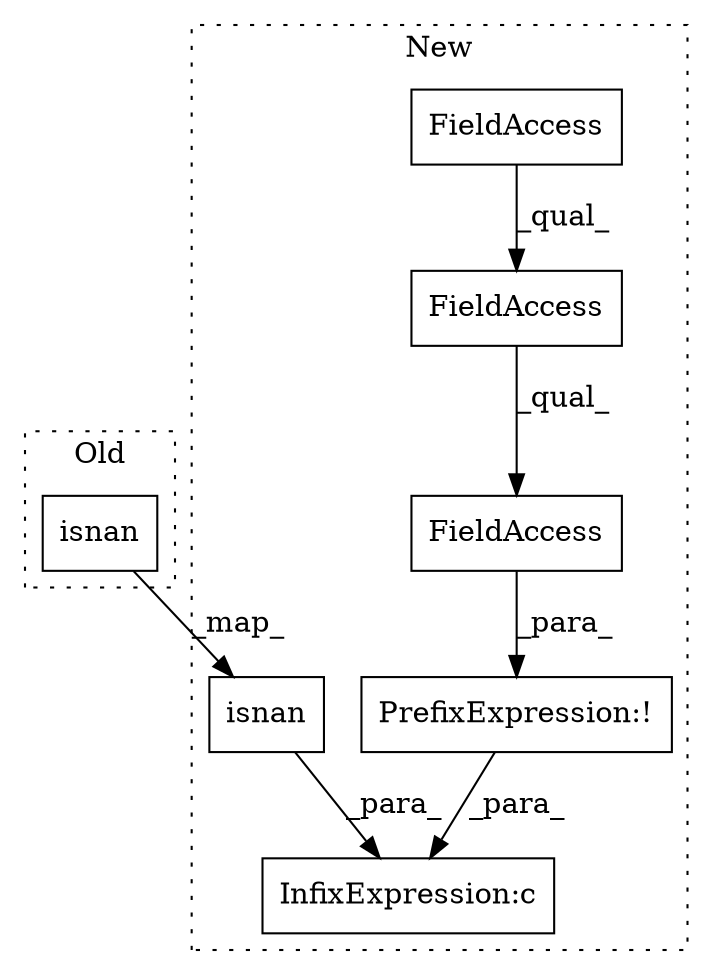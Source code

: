 digraph G {
subgraph cluster0 {
1 [label="isnan" a="32" s="1520,1532" l="6,1" shape="box"];
label = "Old";
style="dotted";
}
subgraph cluster1 {
2 [label="isnan" a="32" s="1546,1558" l="6,1" shape="box"];
3 [label="InfixExpression:c" a="27" s="1536" l="4" shape="box"];
4 [label="PrefixExpression:!" a="38" s="1514" l="1" shape="box"];
5 [label="FieldAccess" a="22" s="1515" l="21" shape="box"];
6 [label="FieldAccess" a="22" s="1515" l="13" shape="box"];
7 [label="FieldAccess" a="22" s="1515" l="9" shape="box"];
label = "New";
style="dotted";
}
1 -> 2 [label="_map_"];
2 -> 3 [label="_para_"];
4 -> 3 [label="_para_"];
5 -> 4 [label="_para_"];
6 -> 5 [label="_qual_"];
7 -> 6 [label="_qual_"];
}